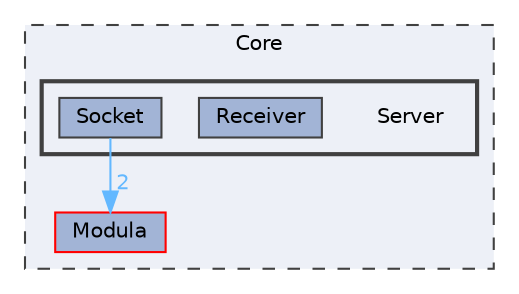 digraph "Core/Server"
{
 // LATEX_PDF_SIZE
  bgcolor="transparent";
  edge [fontname=Helvetica,fontsize=10,labelfontname=Helvetica,labelfontsize=10];
  node [fontname=Helvetica,fontsize=10,shape=box,height=0.2,width=0.4];
  compound=true
  subgraph clusterdir_c6310732a22f63c0c2fc5595561e68f1 {
    graph [ bgcolor="#edf0f7", pencolor="grey25", label="Core", fontname=Helvetica,fontsize=10 style="filled,dashed", URL="dir_c6310732a22f63c0c2fc5595561e68f1.html",tooltip=""]
  dir_15e8fef3d22952eb032ac9e7b2e45a37 [label="Modula", fillcolor="#a2b4d6", color="red", style="filled", URL="dir_15e8fef3d22952eb032ac9e7b2e45a37.html",tooltip=""];
  subgraph clusterdir_d592ce2887ec1a2059bd5837373625ba {
    graph [ bgcolor="#edf0f7", pencolor="grey25", label="", fontname=Helvetica,fontsize=10 style="filled,bold", URL="dir_d592ce2887ec1a2059bd5837373625ba.html",tooltip=""]
    dir_d592ce2887ec1a2059bd5837373625ba [shape=plaintext, label="Server"];
  dir_2236b076d55c3d4d472cf25bb344a95e [label="Receiver", fillcolor="#a2b4d6", color="grey25", style="filled", URL="dir_2236b076d55c3d4d472cf25bb344a95e.html",tooltip=""];
  dir_2dfd6b0b6e6799449b97c9d92d870b7e [label="Socket", fillcolor="#a2b4d6", color="grey25", style="filled", URL="dir_2dfd6b0b6e6799449b97c9d92d870b7e.html",tooltip=""];
  }
  }
  dir_2dfd6b0b6e6799449b97c9d92d870b7e->dir_15e8fef3d22952eb032ac9e7b2e45a37 [headlabel="2", labeldistance=1.5 headhref="dir_000028_000022.html" href="dir_000028_000022.html" color="steelblue1" fontcolor="steelblue1"];
}
